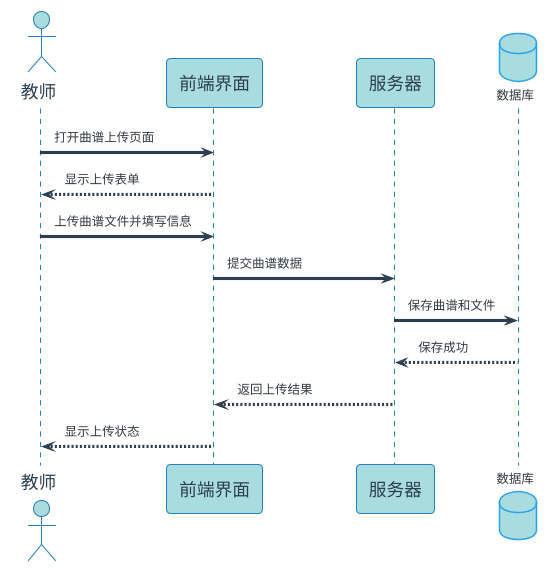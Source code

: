 @startuml
!theme cerulean
skinparam backgroundColor #FFFFFF
skinparam sequence {
    ArrowColor #2C3E50
    ActorBorderColor #2980B9
    LifeLineBorderColor #2980B9
    LifeLineBackgroundColor #A9DCDF
    
    ParticipantBorderColor #2980B9
    ParticipantBackgroundColor #A9DCDF
    ParticipantFontName 微软雅黑
    ParticipantFontSize 17
    ParticipantFontColor #2C3E50
    
    ActorBackgroundColor #A9DCDF
    ActorFontColor #2C3E50
    ActorFontSize 17
    ActorFontName 微软雅黑
}

actor 教师 as Teacher
participant "前端界面" as Frontend #A9DCDF
participant "服务器" as Server #A9DCDF
database "数据库" as DB #A9DCDF

Teacher -> Frontend: 打开曲谱上传页面
Frontend --> Teacher: 显示上传表单

Teacher -> Frontend: 上传曲谱文件并填写信息
Frontend -> Server: 提交曲谱数据
Server -> DB: 保存曲谱和文件
DB --> Server: 保存成功
Server --> Frontend: 返回上传结果
Frontend --> Teacher: 显示上传状态

@enduml 